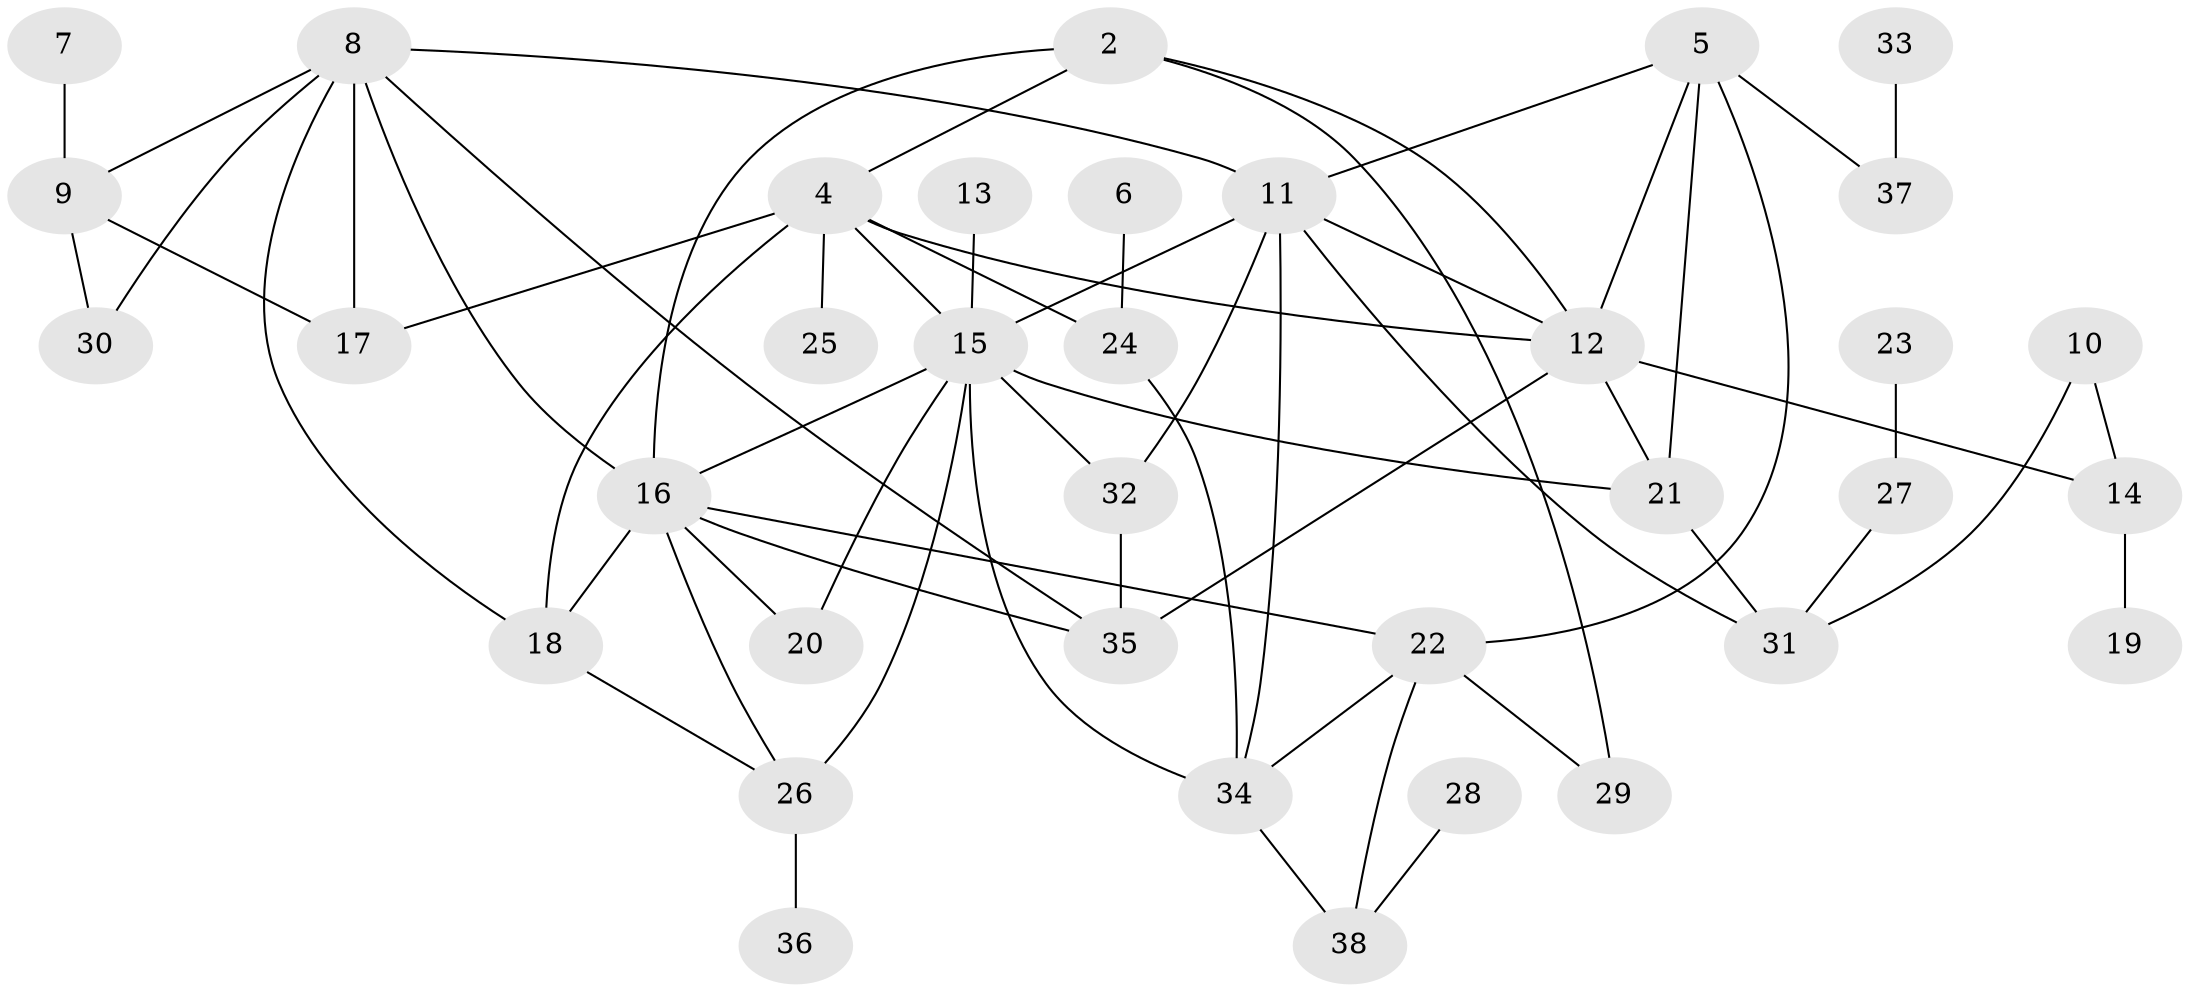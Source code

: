 // original degree distribution, {0: 0.02631578947368421, 4: 0.15789473684210525, 2: 0.25, 1: 0.21052631578947367, 5: 0.14473684210526316, 3: 0.17105263157894737, 6: 0.039473684210526314}
// Generated by graph-tools (version 1.1) at 2025/33/03/09/25 02:33:26]
// undirected, 36 vertices, 62 edges
graph export_dot {
graph [start="1"]
  node [color=gray90,style=filled];
  2;
  4;
  5;
  6;
  7;
  8;
  9;
  10;
  11;
  12;
  13;
  14;
  15;
  16;
  17;
  18;
  19;
  20;
  21;
  22;
  23;
  24;
  25;
  26;
  27;
  28;
  29;
  30;
  31;
  32;
  33;
  34;
  35;
  36;
  37;
  38;
  2 -- 4 [weight=1.0];
  2 -- 12 [weight=1.0];
  2 -- 16 [weight=1.0];
  2 -- 29 [weight=1.0];
  4 -- 12 [weight=2.0];
  4 -- 15 [weight=1.0];
  4 -- 17 [weight=1.0];
  4 -- 18 [weight=1.0];
  4 -- 24 [weight=1.0];
  4 -- 25 [weight=1.0];
  5 -- 11 [weight=1.0];
  5 -- 12 [weight=2.0];
  5 -- 21 [weight=1.0];
  5 -- 22 [weight=2.0];
  5 -- 37 [weight=1.0];
  6 -- 24 [weight=1.0];
  7 -- 9 [weight=1.0];
  8 -- 9 [weight=1.0];
  8 -- 11 [weight=1.0];
  8 -- 16 [weight=1.0];
  8 -- 17 [weight=1.0];
  8 -- 18 [weight=1.0];
  8 -- 30 [weight=1.0];
  8 -- 35 [weight=1.0];
  9 -- 17 [weight=1.0];
  9 -- 30 [weight=1.0];
  10 -- 14 [weight=1.0];
  10 -- 31 [weight=1.0];
  11 -- 12 [weight=3.0];
  11 -- 15 [weight=2.0];
  11 -- 31 [weight=1.0];
  11 -- 32 [weight=1.0];
  11 -- 34 [weight=1.0];
  12 -- 14 [weight=1.0];
  12 -- 21 [weight=1.0];
  12 -- 35 [weight=1.0];
  13 -- 15 [weight=1.0];
  14 -- 19 [weight=1.0];
  15 -- 16 [weight=1.0];
  15 -- 20 [weight=1.0];
  15 -- 21 [weight=1.0];
  15 -- 26 [weight=2.0];
  15 -- 32 [weight=1.0];
  15 -- 34 [weight=1.0];
  16 -- 18 [weight=1.0];
  16 -- 20 [weight=1.0];
  16 -- 22 [weight=1.0];
  16 -- 26 [weight=1.0];
  16 -- 35 [weight=1.0];
  18 -- 26 [weight=1.0];
  21 -- 31 [weight=1.0];
  22 -- 29 [weight=1.0];
  22 -- 34 [weight=1.0];
  22 -- 38 [weight=1.0];
  23 -- 27 [weight=1.0];
  24 -- 34 [weight=1.0];
  26 -- 36 [weight=1.0];
  27 -- 31 [weight=1.0];
  28 -- 38 [weight=1.0];
  32 -- 35 [weight=1.0];
  33 -- 37 [weight=1.0];
  34 -- 38 [weight=1.0];
}
